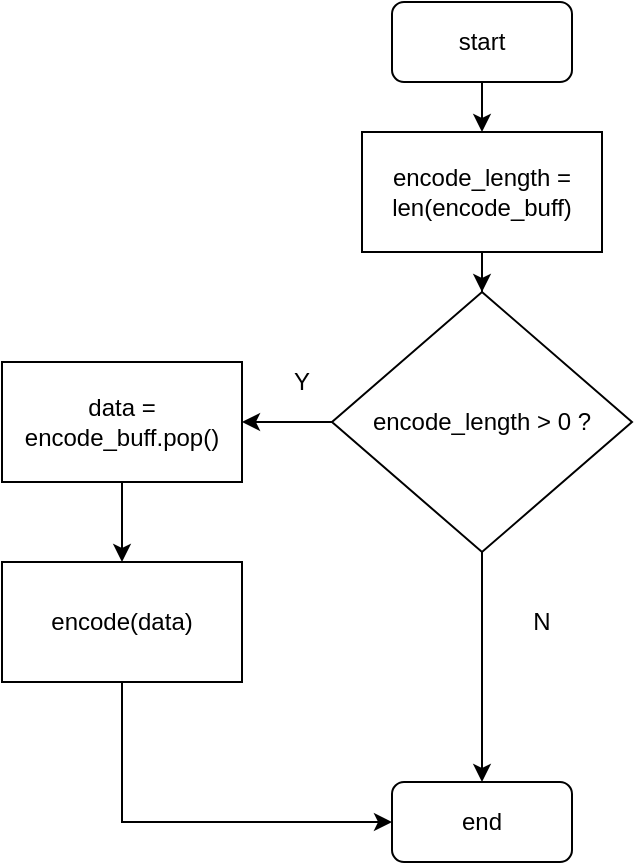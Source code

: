 <mxfile version="10.6.5"><diagram id="RMtzMd_pdOinzMPP49zw" name="Page-1"><mxGraphModel dx="840" dy="496" grid="1" gridSize="10" guides="1" tooltips="1" connect="1" arrows="1" fold="1" page="1" pageScale="1" pageWidth="850" pageHeight="1100" math="0" shadow="0"><root><mxCell id="0"/><mxCell id="1" parent="0"/><mxCell id="Wvj7muIIQuPQLucJeD6--10" style="edgeStyle=orthogonalEdgeStyle;rounded=0;orthogonalLoop=1;jettySize=auto;html=1;" edge="1" parent="1" source="Wvj7muIIQuPQLucJeD6--1" target="Wvj7muIIQuPQLucJeD6--4"><mxGeometry relative="1" as="geometry"/></mxCell><mxCell id="Wvj7muIIQuPQLucJeD6--1" value="start" style="rounded=1;whiteSpace=wrap;html=1;" vertex="1" parent="1"><mxGeometry x="355" y="120" width="90" height="40" as="geometry"/></mxCell><mxCell id="Wvj7muIIQuPQLucJeD6--11" style="edgeStyle=orthogonalEdgeStyle;rounded=0;orthogonalLoop=1;jettySize=auto;html=1;entryX=0.5;entryY=0;entryDx=0;entryDy=0;" edge="1" parent="1" source="Wvj7muIIQuPQLucJeD6--4" target="Wvj7muIIQuPQLucJeD6--5"><mxGeometry relative="1" as="geometry"/></mxCell><mxCell id="Wvj7muIIQuPQLucJeD6--4" value="encode_length = len(encode_buff)" style="rounded=0;whiteSpace=wrap;html=1;" vertex="1" parent="1"><mxGeometry x="340" y="185" width="120" height="60" as="geometry"/></mxCell><mxCell id="Wvj7muIIQuPQLucJeD6--12" style="edgeStyle=orthogonalEdgeStyle;rounded=0;orthogonalLoop=1;jettySize=auto;html=1;entryX=1;entryY=0.5;entryDx=0;entryDy=0;" edge="1" parent="1" source="Wvj7muIIQuPQLucJeD6--5" target="Wvj7muIIQuPQLucJeD6--8"><mxGeometry relative="1" as="geometry"/></mxCell><mxCell id="Wvj7muIIQuPQLucJeD6--17" style="edgeStyle=orthogonalEdgeStyle;rounded=0;orthogonalLoop=1;jettySize=auto;html=1;entryX=0.5;entryY=0;entryDx=0;entryDy=0;" edge="1" parent="1" source="Wvj7muIIQuPQLucJeD6--5" target="Wvj7muIIQuPQLucJeD6--7"><mxGeometry relative="1" as="geometry"/></mxCell><mxCell id="Wvj7muIIQuPQLucJeD6--5" value="encode_length &amp;gt; 0 ?" style="rhombus;whiteSpace=wrap;html=1;" vertex="1" parent="1"><mxGeometry x="325" y="265" width="150" height="130" as="geometry"/></mxCell><mxCell id="Wvj7muIIQuPQLucJeD6--7" value="end" style="rounded=1;whiteSpace=wrap;html=1;" vertex="1" parent="1"><mxGeometry x="355" y="510" width="90" height="40" as="geometry"/></mxCell><mxCell id="Wvj7muIIQuPQLucJeD6--13" style="edgeStyle=orthogonalEdgeStyle;rounded=0;orthogonalLoop=1;jettySize=auto;html=1;entryX=0.5;entryY=0;entryDx=0;entryDy=0;" edge="1" parent="1" source="Wvj7muIIQuPQLucJeD6--8" target="Wvj7muIIQuPQLucJeD6--9"><mxGeometry relative="1" as="geometry"/></mxCell><mxCell id="Wvj7muIIQuPQLucJeD6--8" value="data = encode_buff.pop()" style="rounded=0;whiteSpace=wrap;html=1;" vertex="1" parent="1"><mxGeometry x="160" y="300" width="120" height="60" as="geometry"/></mxCell><mxCell id="Wvj7muIIQuPQLucJeD6--14" style="edgeStyle=orthogonalEdgeStyle;rounded=0;orthogonalLoop=1;jettySize=auto;html=1;entryX=0;entryY=0.5;entryDx=0;entryDy=0;" edge="1" parent="1" source="Wvj7muIIQuPQLucJeD6--9" target="Wvj7muIIQuPQLucJeD6--7"><mxGeometry relative="1" as="geometry"><Array as="points"><mxPoint x="220" y="530"/></Array></mxGeometry></mxCell><mxCell id="Wvj7muIIQuPQLucJeD6--9" value="encode(data)" style="rounded=0;whiteSpace=wrap;html=1;" vertex="1" parent="1"><mxGeometry x="160" y="400" width="120" height="60" as="geometry"/></mxCell><mxCell id="Wvj7muIIQuPQLucJeD6--18" value="Y" style="text;html=1;strokeColor=none;fillColor=none;align=center;verticalAlign=middle;whiteSpace=wrap;rounded=0;" vertex="1" parent="1"><mxGeometry x="290" y="300" width="40" height="20" as="geometry"/></mxCell><mxCell id="Wvj7muIIQuPQLucJeD6--19" value="N" style="text;html=1;strokeColor=none;fillColor=none;align=center;verticalAlign=middle;whiteSpace=wrap;rounded=0;" vertex="1" parent="1"><mxGeometry x="410" y="420" width="40" height="20" as="geometry"/></mxCell></root></mxGraphModel></diagram></mxfile>